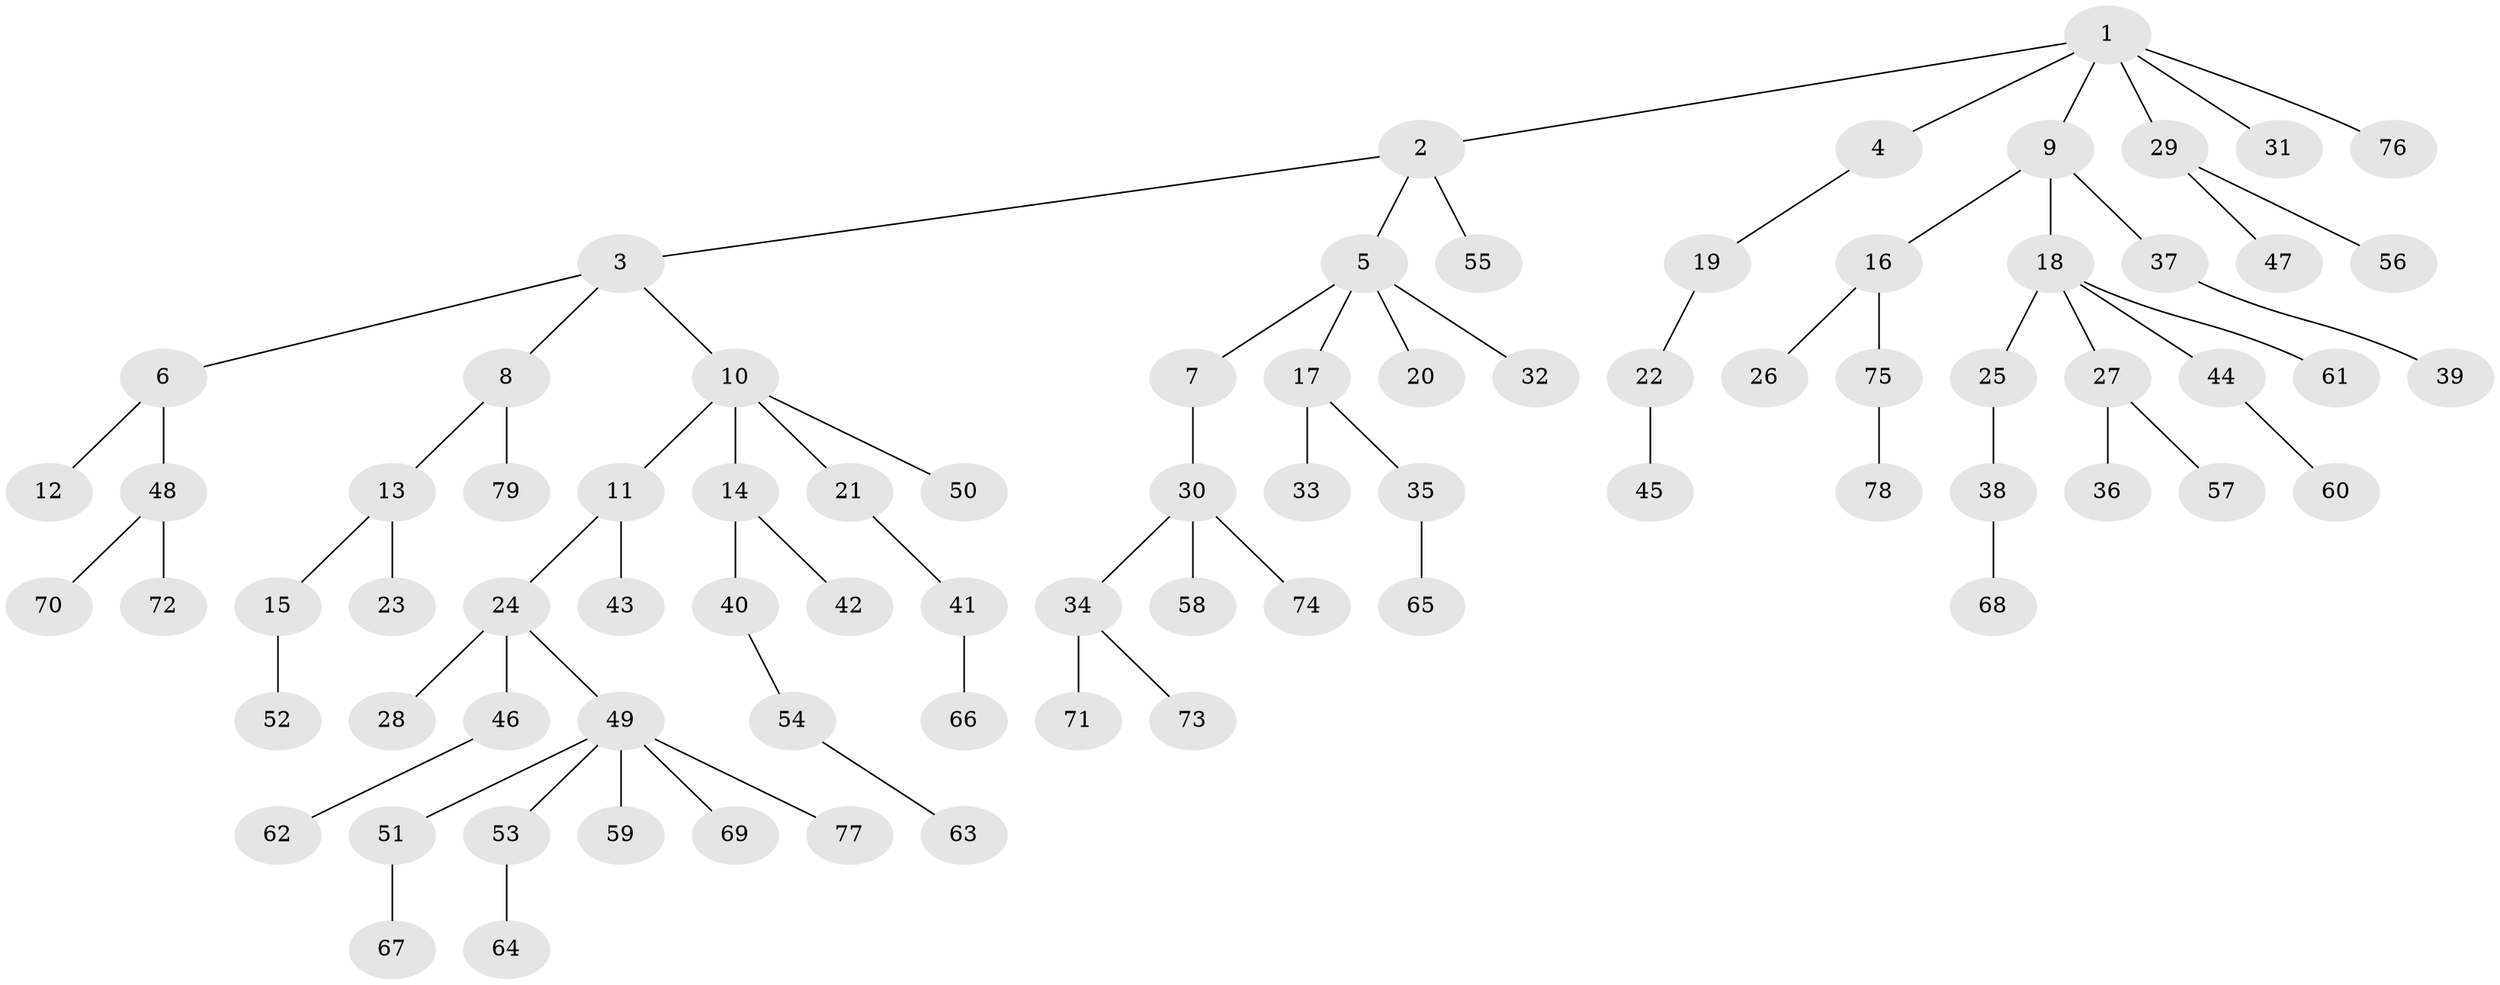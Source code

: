 // Generated by graph-tools (version 1.1) at 2025/11/02/27/25 16:11:26]
// undirected, 79 vertices, 78 edges
graph export_dot {
graph [start="1"]
  node [color=gray90,style=filled];
  1;
  2;
  3;
  4;
  5;
  6;
  7;
  8;
  9;
  10;
  11;
  12;
  13;
  14;
  15;
  16;
  17;
  18;
  19;
  20;
  21;
  22;
  23;
  24;
  25;
  26;
  27;
  28;
  29;
  30;
  31;
  32;
  33;
  34;
  35;
  36;
  37;
  38;
  39;
  40;
  41;
  42;
  43;
  44;
  45;
  46;
  47;
  48;
  49;
  50;
  51;
  52;
  53;
  54;
  55;
  56;
  57;
  58;
  59;
  60;
  61;
  62;
  63;
  64;
  65;
  66;
  67;
  68;
  69;
  70;
  71;
  72;
  73;
  74;
  75;
  76;
  77;
  78;
  79;
  1 -- 2;
  1 -- 4;
  1 -- 9;
  1 -- 29;
  1 -- 31;
  1 -- 76;
  2 -- 3;
  2 -- 5;
  2 -- 55;
  3 -- 6;
  3 -- 8;
  3 -- 10;
  4 -- 19;
  5 -- 7;
  5 -- 17;
  5 -- 20;
  5 -- 32;
  6 -- 12;
  6 -- 48;
  7 -- 30;
  8 -- 13;
  8 -- 79;
  9 -- 16;
  9 -- 18;
  9 -- 37;
  10 -- 11;
  10 -- 14;
  10 -- 21;
  10 -- 50;
  11 -- 24;
  11 -- 43;
  13 -- 15;
  13 -- 23;
  14 -- 40;
  14 -- 42;
  15 -- 52;
  16 -- 26;
  16 -- 75;
  17 -- 33;
  17 -- 35;
  18 -- 25;
  18 -- 27;
  18 -- 44;
  18 -- 61;
  19 -- 22;
  21 -- 41;
  22 -- 45;
  24 -- 28;
  24 -- 46;
  24 -- 49;
  25 -- 38;
  27 -- 36;
  27 -- 57;
  29 -- 47;
  29 -- 56;
  30 -- 34;
  30 -- 58;
  30 -- 74;
  34 -- 71;
  34 -- 73;
  35 -- 65;
  37 -- 39;
  38 -- 68;
  40 -- 54;
  41 -- 66;
  44 -- 60;
  46 -- 62;
  48 -- 70;
  48 -- 72;
  49 -- 51;
  49 -- 53;
  49 -- 59;
  49 -- 69;
  49 -- 77;
  51 -- 67;
  53 -- 64;
  54 -- 63;
  75 -- 78;
}
